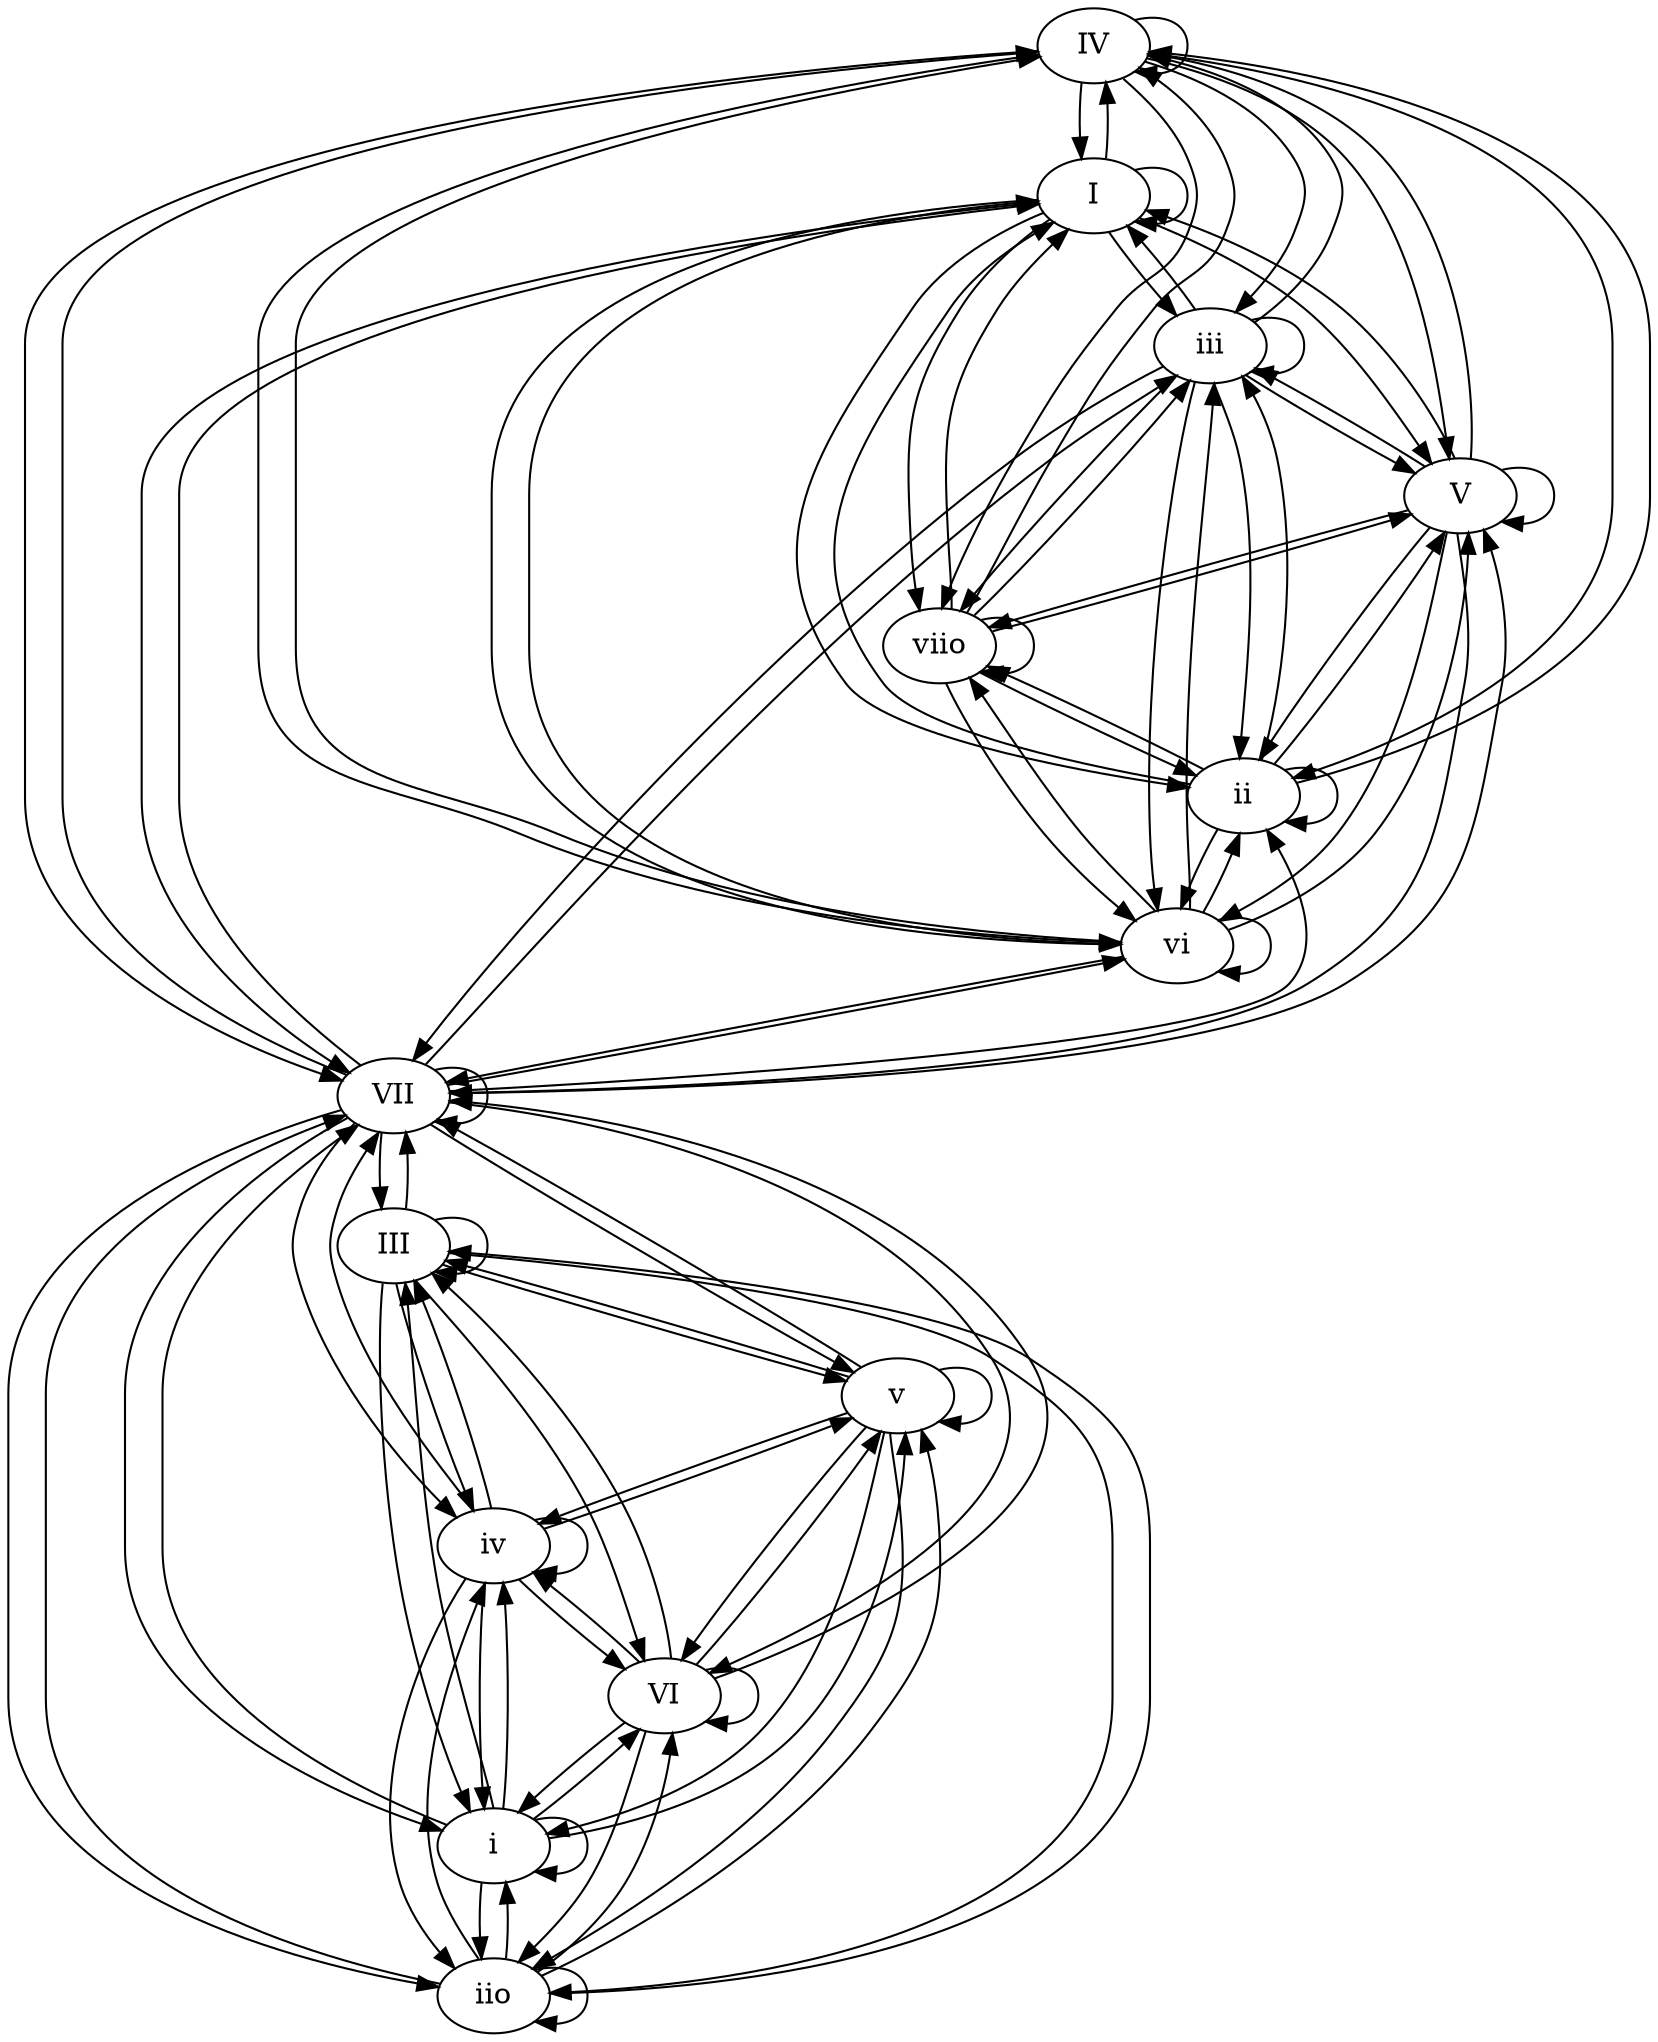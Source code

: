 digraph sample{
IV->I[weight=147];
IV->vi[weight=42];
IV->VII[weight=6];
IV->IV[weight=46];
IV->ii[weight=49];
IV->viio[weight=9];
IV->V[weight=98];
IV->iii[weight=13];
iio->i[weight=15];
iio->VI[weight=4];
iio->VII[weight=2];
iio->iv[weight=7];
iio->v[weight=16];
iio->iio[weight=3];
iio->III[weight=3];
III->i[weight=18];
III->VI[weight=15];
III->VII[weight=25];
III->iv[weight=20];
III->v[weight=7];
III->iio[weight=5];
III->III[weight=20];
i->i[weight=53];
i->VI[weight=18];
i->VII[weight=22];
i->iv[weight=35];
i->v[weight=48];
i->iio[weight=17];
i->III[weight=20];
iii->I[weight=40];
iii->vi[weight=48];
iii->VII[weight=3];
iii->IV[weight=24];
iii->ii[weight=28];
iii->viio[weight=4];
iii->V[weight=37];
iii->iii[weight=13];
V->I[weight=333];
V->vi[weight=107];
V->VII[weight=3];
V->IV[weight=67];
V->ii[weight=128];
V->viio[weight=28];
V->V[weight=189];
V->iii[weight=33];
I->I[weight=346];
I->vi[weight=132];
I->VII[weight=12];
I->IV[weight=186];
I->ii[weight=150];
I->viio[weight=27];
I->V[weight=325];
I->iii[weight=45];
vi->I[weight=84];
vi->vi[weight=58];
vi->VII[weight=6];
vi->IV[weight=48];
vi->ii[weight=124];
vi->viio[weight=14];
vi->V[weight=121];
vi->iii[weight=41];
v->i[weight=56];
v->VI[weight=12];
v->VII[weight=12];
v->iv[weight=17];
v->v[weight=25];
v->iio[weight=9];
v->III[weight=6];
ii->I[weight=172];
ii->vi[weight=84];
ii->IV[weight=27];
ii->ii[weight=76];
ii->viio[weight=7];
ii->V[weight=183];
ii->iii[weight=29];
VII->V[weight=11];
VII->v[weight=8];
VII->i[weight=21];
VII->VI[weight=8];
VII->VII[weight=12];
VII->IV[weight=3];
VII->ii[weight=3];
VII->I[weight=6];
VII->vi[weight=3];
VII->iii[weight=5];
VII->iio[weight=3];
VII->iv[weight=16];
VII->III[weight=28];
VI->i[weight=7];
VI->VI[weight=6];
VI->VII[weight=7];
VI->iv[weight=9];
VI->v[weight=15];
VI->iio[weight=6];
VI->III[weight=12];
iv->i[weight=27];
iv->VI[weight=1];
iv->VII[weight=20];
iv->iv[weight=8];
iv->v[weight=26];
iv->iio[weight=5];
iv->III[weight=18];
viio->I[weight=24];
viio->vi[weight=12];
viio->IV[weight=8];
viio->ii[weight=13];
viio->viio[weight=2];
viio->V[weight=20];
viio->iii[weight=11];
}